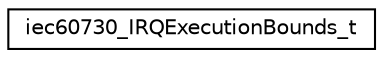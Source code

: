 digraph "Graphical Class Hierarchy"
{
 // LATEX_PDF_SIZE
  edge [fontname="Helvetica",fontsize="10",labelfontname="Helvetica",labelfontsize="10"];
  node [fontname="Helvetica",fontsize="10",shape=record];
  rankdir="LR";
  Node0 [label="iec60730_IRQExecutionBounds_t",height=0.2,width=0.4,color="black", fillcolor="white", style="filled",URL="$structiec60730__IRQExecutionBounds__t.html",tooltip=" "];
}
